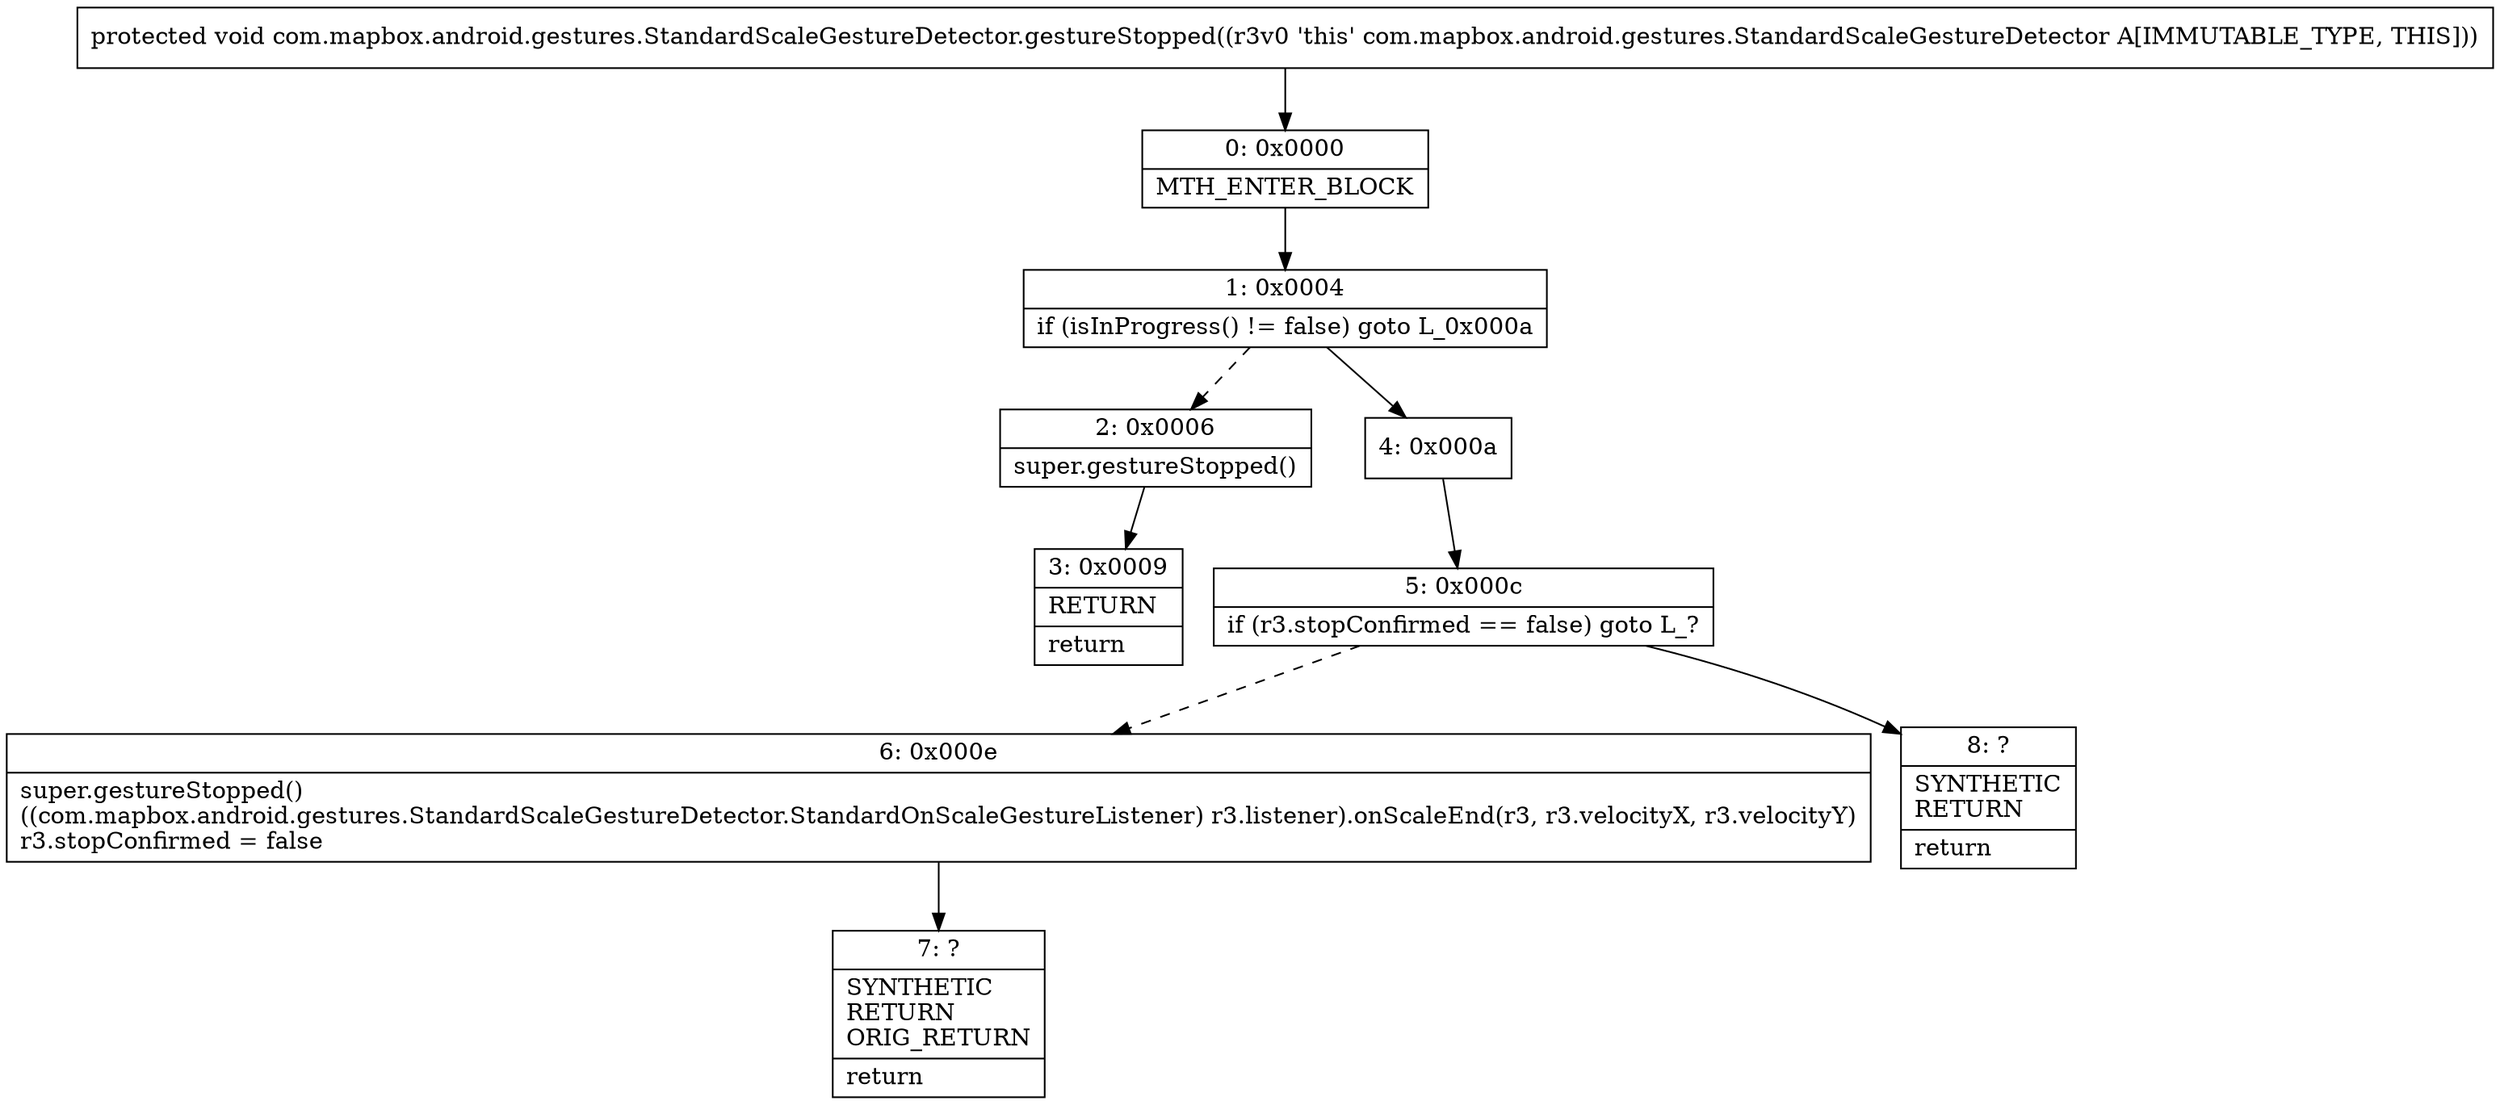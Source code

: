 digraph "CFG forcom.mapbox.android.gestures.StandardScaleGestureDetector.gestureStopped()V" {
Node_0 [shape=record,label="{0\:\ 0x0000|MTH_ENTER_BLOCK\l}"];
Node_1 [shape=record,label="{1\:\ 0x0004|if (isInProgress() != false) goto L_0x000a\l}"];
Node_2 [shape=record,label="{2\:\ 0x0006|super.gestureStopped()\l}"];
Node_3 [shape=record,label="{3\:\ 0x0009|RETURN\l|return\l}"];
Node_4 [shape=record,label="{4\:\ 0x000a}"];
Node_5 [shape=record,label="{5\:\ 0x000c|if (r3.stopConfirmed == false) goto L_?\l}"];
Node_6 [shape=record,label="{6\:\ 0x000e|super.gestureStopped()\l((com.mapbox.android.gestures.StandardScaleGestureDetector.StandardOnScaleGestureListener) r3.listener).onScaleEnd(r3, r3.velocityX, r3.velocityY)\lr3.stopConfirmed = false\l}"];
Node_7 [shape=record,label="{7\:\ ?|SYNTHETIC\lRETURN\lORIG_RETURN\l|return\l}"];
Node_8 [shape=record,label="{8\:\ ?|SYNTHETIC\lRETURN\l|return\l}"];
MethodNode[shape=record,label="{protected void com.mapbox.android.gestures.StandardScaleGestureDetector.gestureStopped((r3v0 'this' com.mapbox.android.gestures.StandardScaleGestureDetector A[IMMUTABLE_TYPE, THIS])) }"];
MethodNode -> Node_0;
Node_0 -> Node_1;
Node_1 -> Node_2[style=dashed];
Node_1 -> Node_4;
Node_2 -> Node_3;
Node_4 -> Node_5;
Node_5 -> Node_6[style=dashed];
Node_5 -> Node_8;
Node_6 -> Node_7;
}

